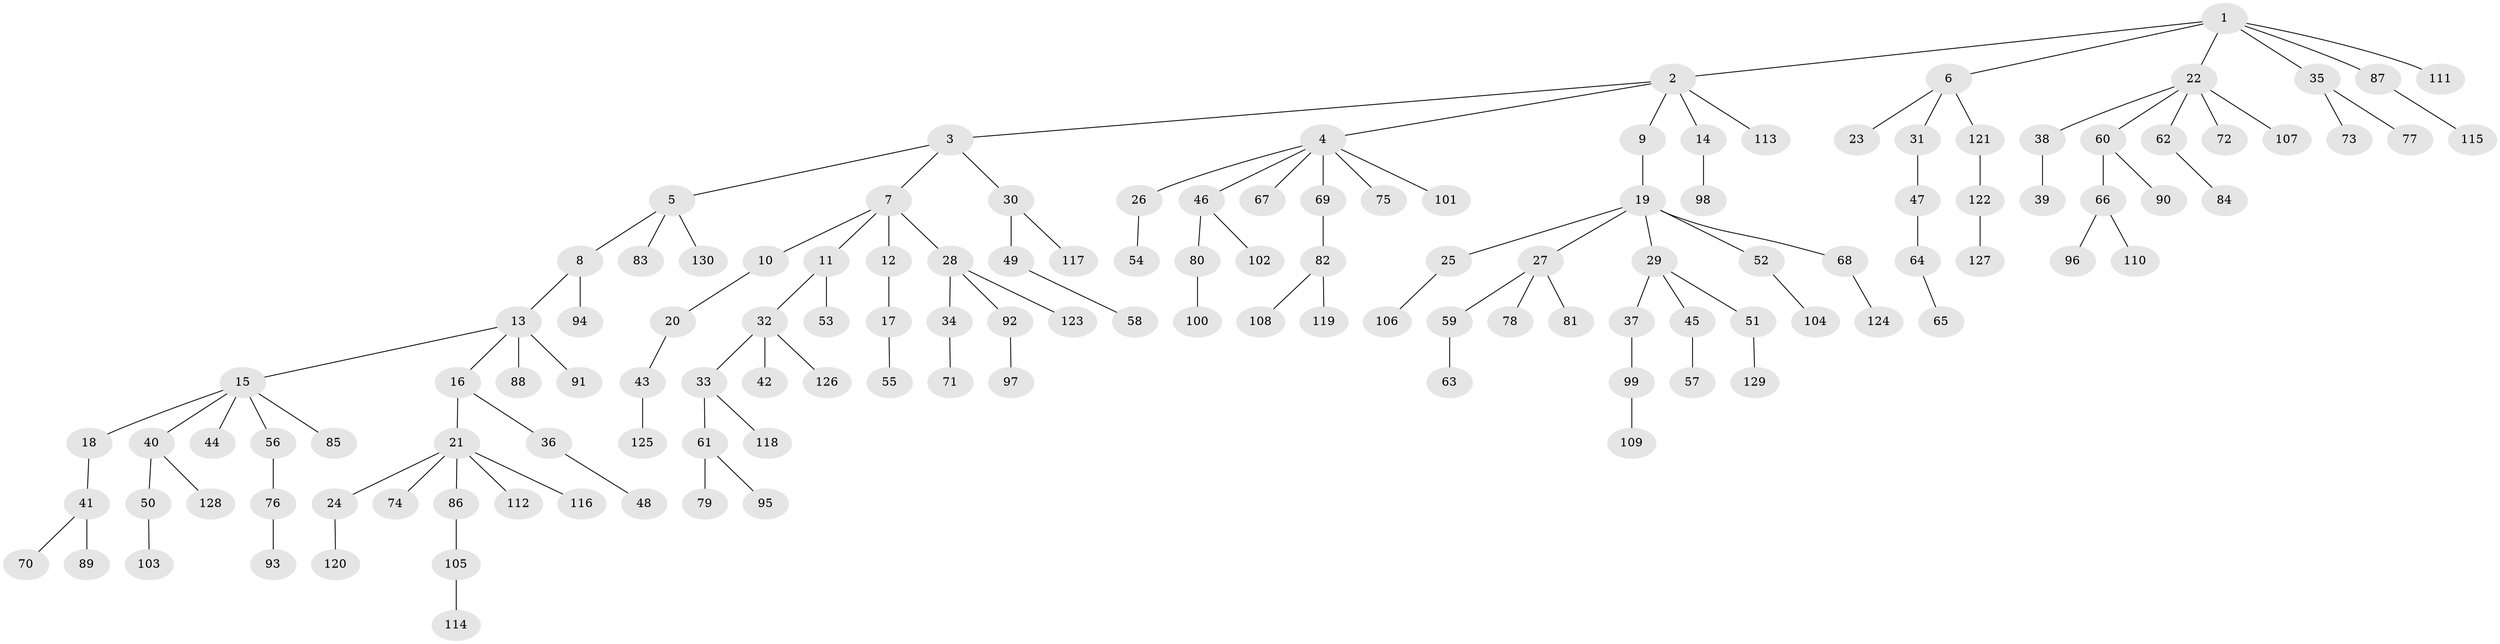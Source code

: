 // Generated by graph-tools (version 1.1) at 2025/26/03/09/25 03:26:27]
// undirected, 130 vertices, 129 edges
graph export_dot {
graph [start="1"]
  node [color=gray90,style=filled];
  1;
  2;
  3;
  4;
  5;
  6;
  7;
  8;
  9;
  10;
  11;
  12;
  13;
  14;
  15;
  16;
  17;
  18;
  19;
  20;
  21;
  22;
  23;
  24;
  25;
  26;
  27;
  28;
  29;
  30;
  31;
  32;
  33;
  34;
  35;
  36;
  37;
  38;
  39;
  40;
  41;
  42;
  43;
  44;
  45;
  46;
  47;
  48;
  49;
  50;
  51;
  52;
  53;
  54;
  55;
  56;
  57;
  58;
  59;
  60;
  61;
  62;
  63;
  64;
  65;
  66;
  67;
  68;
  69;
  70;
  71;
  72;
  73;
  74;
  75;
  76;
  77;
  78;
  79;
  80;
  81;
  82;
  83;
  84;
  85;
  86;
  87;
  88;
  89;
  90;
  91;
  92;
  93;
  94;
  95;
  96;
  97;
  98;
  99;
  100;
  101;
  102;
  103;
  104;
  105;
  106;
  107;
  108;
  109;
  110;
  111;
  112;
  113;
  114;
  115;
  116;
  117;
  118;
  119;
  120;
  121;
  122;
  123;
  124;
  125;
  126;
  127;
  128;
  129;
  130;
  1 -- 2;
  1 -- 6;
  1 -- 22;
  1 -- 35;
  1 -- 87;
  1 -- 111;
  2 -- 3;
  2 -- 4;
  2 -- 9;
  2 -- 14;
  2 -- 113;
  3 -- 5;
  3 -- 7;
  3 -- 30;
  4 -- 26;
  4 -- 46;
  4 -- 67;
  4 -- 69;
  4 -- 75;
  4 -- 101;
  5 -- 8;
  5 -- 83;
  5 -- 130;
  6 -- 23;
  6 -- 31;
  6 -- 121;
  7 -- 10;
  7 -- 11;
  7 -- 12;
  7 -- 28;
  8 -- 13;
  8 -- 94;
  9 -- 19;
  10 -- 20;
  11 -- 32;
  11 -- 53;
  12 -- 17;
  13 -- 15;
  13 -- 16;
  13 -- 88;
  13 -- 91;
  14 -- 98;
  15 -- 18;
  15 -- 40;
  15 -- 44;
  15 -- 56;
  15 -- 85;
  16 -- 21;
  16 -- 36;
  17 -- 55;
  18 -- 41;
  19 -- 25;
  19 -- 27;
  19 -- 29;
  19 -- 52;
  19 -- 68;
  20 -- 43;
  21 -- 24;
  21 -- 74;
  21 -- 86;
  21 -- 112;
  21 -- 116;
  22 -- 38;
  22 -- 60;
  22 -- 62;
  22 -- 72;
  22 -- 107;
  24 -- 120;
  25 -- 106;
  26 -- 54;
  27 -- 59;
  27 -- 78;
  27 -- 81;
  28 -- 34;
  28 -- 92;
  28 -- 123;
  29 -- 37;
  29 -- 45;
  29 -- 51;
  30 -- 49;
  30 -- 117;
  31 -- 47;
  32 -- 33;
  32 -- 42;
  32 -- 126;
  33 -- 61;
  33 -- 118;
  34 -- 71;
  35 -- 73;
  35 -- 77;
  36 -- 48;
  37 -- 99;
  38 -- 39;
  40 -- 50;
  40 -- 128;
  41 -- 70;
  41 -- 89;
  43 -- 125;
  45 -- 57;
  46 -- 80;
  46 -- 102;
  47 -- 64;
  49 -- 58;
  50 -- 103;
  51 -- 129;
  52 -- 104;
  56 -- 76;
  59 -- 63;
  60 -- 66;
  60 -- 90;
  61 -- 79;
  61 -- 95;
  62 -- 84;
  64 -- 65;
  66 -- 96;
  66 -- 110;
  68 -- 124;
  69 -- 82;
  76 -- 93;
  80 -- 100;
  82 -- 108;
  82 -- 119;
  86 -- 105;
  87 -- 115;
  92 -- 97;
  99 -- 109;
  105 -- 114;
  121 -- 122;
  122 -- 127;
}
